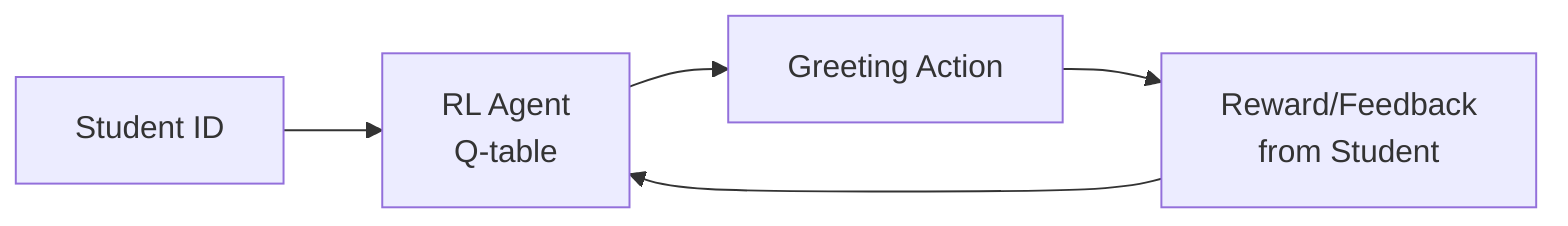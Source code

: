 graph LR
    A[Student ID] --> B[RL Agent<br/>Q-table]
    B --> C[Greeting Action]
    C --> D[Reward/Feedback<br/>from Student]
    D --> B
